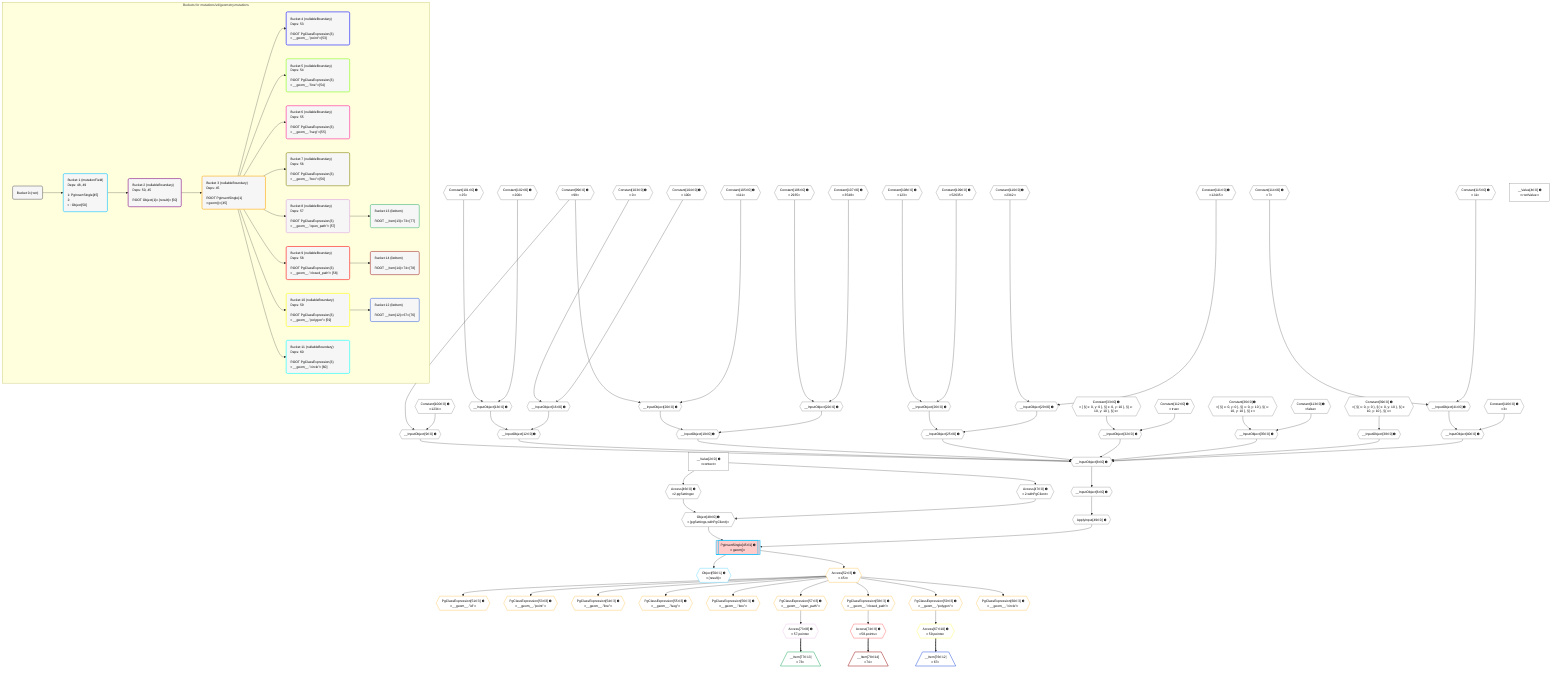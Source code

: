 %%{init: {'themeVariables': { 'fontSize': '12px'}}}%%
graph TD
    classDef path fill:#eee,stroke:#000,color:#000
    classDef plan fill:#fff,stroke-width:1px,color:#000
    classDef itemplan fill:#fff,stroke-width:2px,color:#000
    classDef unbatchedplan fill:#dff,stroke-width:1px,color:#000
    classDef sideeffectplan fill:#fcc,stroke-width:2px,color:#000
    classDef bucket fill:#f6f6f6,color:#000,stroke-width:2px,text-align:left

    subgraph "Buckets for mutations/v4/geometry.mutations"
    Bucket0("Bucket 0 (root)"):::bucket
    Bucket1("Bucket 1 (mutationField)<br />Deps: 48, 49<br /><br />1: PgInsertSingle[45]<br />2: <br />ᐳ: Object[50]"):::bucket
    Bucket2("Bucket 2 (nullableBoundary)<br />Deps: 50, 45<br /><br />ROOT Object{1}ᐸ{result}ᐳ[50]"):::bucket
    Bucket3("Bucket 3 (nullableBoundary)<br />Deps: 45<br /><br />ROOT PgInsertSingle{1}ᐸgeom()ᐳ[45]"):::bucket
    Bucket4("Bucket 4 (nullableBoundary)<br />Deps: 53<br /><br />ROOT PgClassExpression{3}ᐸ__geom__.”point”ᐳ[53]"):::bucket
    Bucket5("Bucket 5 (nullableBoundary)<br />Deps: 54<br /><br />ROOT PgClassExpression{3}ᐸ__geom__.”line”ᐳ[54]"):::bucket
    Bucket6("Bucket 6 (nullableBoundary)<br />Deps: 55<br /><br />ROOT PgClassExpression{3}ᐸ__geom__.”lseg”ᐳ[55]"):::bucket
    Bucket7("Bucket 7 (nullableBoundary)<br />Deps: 56<br /><br />ROOT PgClassExpression{3}ᐸ__geom__.”box”ᐳ[56]"):::bucket
    Bucket8("Bucket 8 (nullableBoundary)<br />Deps: 57<br /><br />ROOT PgClassExpression{3}ᐸ__geom__.”open_path”ᐳ[57]"):::bucket
    Bucket9("Bucket 9 (nullableBoundary)<br />Deps: 58<br /><br />ROOT PgClassExpression{3}ᐸ__geom__.”closed_path”ᐳ[58]"):::bucket
    Bucket10("Bucket 10 (nullableBoundary)<br />Deps: 59<br /><br />ROOT PgClassExpression{3}ᐸ__geom__.”polygon”ᐳ[59]"):::bucket
    Bucket11("Bucket 11 (nullableBoundary)<br />Deps: 60<br /><br />ROOT PgClassExpression{3}ᐸ__geom__.”circle”ᐳ[60]"):::bucket
    Bucket12("Bucket 12 (listItem)<br /><br />ROOT __Item{12}ᐸ67ᐳ[76]"):::bucket
    Bucket13("Bucket 13 (listItem)<br /><br />ROOT __Item{13}ᐸ73ᐳ[77]"):::bucket
    Bucket14("Bucket 14 (listItem)<br /><br />ROOT __Item{14}ᐸ74ᐳ[78]"):::bucket
    end
    Bucket0 --> Bucket1
    Bucket1 --> Bucket2
    Bucket2 --> Bucket3
    Bucket3 --> Bucket4 & Bucket5 & Bucket6 & Bucket7 & Bucket8 & Bucket9 & Bucket10 & Bucket11
    Bucket8 --> Bucket13
    Bucket9 --> Bucket14
    Bucket10 --> Bucket12

    %% plan dependencies
    __InputObject8{{"__InputObject[8∈0] ➊"}}:::plan
    __InputObject9{{"__InputObject[9∈0] ➊"}}:::plan
    __InputObject12{{"__InputObject[12∈0] ➊"}}:::plan
    __InputObject19{{"__InputObject[19∈0] ➊"}}:::plan
    __InputObject25{{"__InputObject[25∈0] ➊"}}:::plan
    __InputObject32{{"__InputObject[32∈0] ➊"}}:::plan
    __InputObject35{{"__InputObject[35∈0] ➊"}}:::plan
    __InputObject38{{"__InputObject[38∈0] ➊"}}:::plan
    __InputObject40{{"__InputObject[40∈0] ➊"}}:::plan
    __InputObject9 & __InputObject12 & __InputObject19 & __InputObject25 & __InputObject32 & __InputObject35 & __InputObject38 & __InputObject40 --> __InputObject8
    __InputObject6{{"__InputObject[6∈0] ➊"}}:::plan
    __InputObject8 --> __InputObject6
    Constant99{{"Constant[99∈0] ➊<br />ᐸ99ᐳ"}}:::plan
    Constant100{{"Constant[100∈0] ➊<br />ᐸ1234ᐳ"}}:::plan
    Constant99 & Constant100 --> __InputObject9
    __InputObject13{{"__InputObject[13∈0] ➊"}}:::plan
    __InputObject16{{"__InputObject[16∈0] ➊"}}:::plan
    __InputObject13 & __InputObject16 --> __InputObject12
    Constant101{{"Constant[101∈0] ➊<br />ᐸ25ᐳ"}}:::plan
    Constant102{{"Constant[102∈0] ➊<br />ᐸ200ᐳ"}}:::plan
    Constant101 & Constant102 --> __InputObject13
    Constant103{{"Constant[103∈0] ➊<br />ᐸ0ᐳ"}}:::plan
    Constant104{{"Constant[104∈0] ➊<br />ᐸ100ᐳ"}}:::plan
    Constant103 & Constant104 --> __InputObject16
    __InputObject20{{"__InputObject[20∈0] ➊"}}:::plan
    __InputObject22{{"__InputObject[22∈0] ➊"}}:::plan
    __InputObject20 & __InputObject22 --> __InputObject19
    Constant105{{"Constant[105∈0] ➊<br />ᐸ111ᐳ"}}:::plan
    Constant99 & Constant105 --> __InputObject20
    Constant106{{"Constant[106∈0] ➊<br />ᐸ2935ᐳ"}}:::plan
    Constant107{{"Constant[107∈0] ➊<br />ᐸ3548ᐳ"}}:::plan
    Constant106 & Constant107 --> __InputObject22
    __InputObject26{{"__InputObject[26∈0] ➊"}}:::plan
    __InputObject29{{"__InputObject[29∈0] ➊"}}:::plan
    __InputObject26 & __InputObject29 --> __InputObject25
    Constant108{{"Constant[108∈0] ➊<br />ᐸ123ᐳ"}}:::plan
    Constant109{{"Constant[109∈0] ➊<br />ᐸ52635ᐳ"}}:::plan
    Constant108 & Constant109 --> __InputObject26
    Constant110{{"Constant[110∈0] ➊<br />ᐸ2342ᐳ"}}:::plan
    Constant111{{"Constant[111∈0] ➊<br />ᐸ12445ᐳ"}}:::plan
    Constant110 & Constant111 --> __InputObject29
    Constant33{{"Constant[33∈0] ➊<br />ᐸ[ §{ x: 0, y: 0 }, §{ x: 0, y: 10 }, §{ x: 10, y: 10 }, §{ xᐳ"}}:::plan
    Constant112{{"Constant[112∈0] ➊<br />ᐸtrueᐳ"}}:::plan
    Constant33 & Constant112 --> __InputObject32
    Constant36{{"Constant[36∈0] ➊<br />ᐸ[ §{ x: 0, y: 0 }, §{ x: 0, y: 10 }, §{ x: 10, y: 10 }, §{ xᐳ"}}:::plan
    Constant113{{"Constant[113∈0] ➊<br />ᐸfalseᐳ"}}:::plan
    Constant36 & Constant113 --> __InputObject35
    __InputObject41{{"__InputObject[41∈0] ➊"}}:::plan
    Constant116{{"Constant[116∈0] ➊<br />ᐸ3ᐳ"}}:::plan
    __InputObject41 & Constant116 --> __InputObject40
    Constant114{{"Constant[114∈0] ➊<br />ᐸ7ᐳ"}}:::plan
    Constant115{{"Constant[115∈0] ➊<br />ᐸ11ᐳ"}}:::plan
    Constant114 & Constant115 --> __InputObject41
    Object48{{"Object[48∈0] ➊<br />ᐸ{pgSettings,withPgClient}ᐳ"}}:::plan
    Access46{{"Access[46∈0] ➊<br />ᐸ2.pgSettingsᐳ"}}:::plan
    Access47{{"Access[47∈0] ➊<br />ᐸ2.withPgClientᐳ"}}:::plan
    Access46 & Access47 --> Object48
    Constant39{{"Constant[39∈0] ➊<br />ᐸ[ §{ x: 0, y: 0 }, §{ x: 0, y: 10 }, §{ x: 10, y: 10 }, §{ xᐳ"}}:::plan
    Constant39 --> __InputObject38
    __Value2["__Value[2∈0] ➊<br />ᐸcontextᐳ"]:::plan
    __Value2 --> Access46
    __Value2 --> Access47
    ApplyInput49{{"ApplyInput[49∈0] ➊"}}:::plan
    __InputObject6 --> ApplyInput49
    __Value4["__Value[4∈0] ➊<br />ᐸrootValueᐳ"]:::plan
    PgInsertSingle45[["PgInsertSingle[45∈1] ➊<br />ᐸgeom()ᐳ"]]:::sideeffectplan
    Object48 & ApplyInput49 --> PgInsertSingle45
    Object50{{"Object[50∈1] ➊<br />ᐸ{result}ᐳ"}}:::plan
    PgInsertSingle45 --> Object50
    PgClassExpression51{{"PgClassExpression[51∈3] ➊<br />ᐸ__geom__.”id”ᐳ"}}:::plan
    Access52{{"Access[52∈3] ➊<br />ᐸ45.tᐳ"}}:::plan
    Access52 --> PgClassExpression51
    PgInsertSingle45 --> Access52
    PgClassExpression53{{"PgClassExpression[53∈3] ➊<br />ᐸ__geom__.”point”ᐳ"}}:::plan
    Access52 --> PgClassExpression53
    PgClassExpression54{{"PgClassExpression[54∈3] ➊<br />ᐸ__geom__.”line”ᐳ"}}:::plan
    Access52 --> PgClassExpression54
    PgClassExpression55{{"PgClassExpression[55∈3] ➊<br />ᐸ__geom__.”lseg”ᐳ"}}:::plan
    Access52 --> PgClassExpression55
    PgClassExpression56{{"PgClassExpression[56∈3] ➊<br />ᐸ__geom__.”box”ᐳ"}}:::plan
    Access52 --> PgClassExpression56
    PgClassExpression57{{"PgClassExpression[57∈3] ➊<br />ᐸ__geom__.”open_path”ᐳ"}}:::plan
    Access52 --> PgClassExpression57
    PgClassExpression58{{"PgClassExpression[58∈3] ➊<br />ᐸ__geom__.”closed_path”ᐳ"}}:::plan
    Access52 --> PgClassExpression58
    PgClassExpression59{{"PgClassExpression[59∈3] ➊<br />ᐸ__geom__.”polygon”ᐳ"}}:::plan
    Access52 --> PgClassExpression59
    PgClassExpression60{{"PgClassExpression[60∈3] ➊<br />ᐸ__geom__.”circle”ᐳ"}}:::plan
    Access52 --> PgClassExpression60
    Access73{{"Access[73∈8] ➊<br />ᐸ57.pointsᐳ"}}:::plan
    PgClassExpression57 --> Access73
    Access74{{"Access[74∈9] ➊<br />ᐸ58.pointsᐳ"}}:::plan
    PgClassExpression58 --> Access74
    Access67{{"Access[67∈10] ➊<br />ᐸ59.pointsᐳ"}}:::plan
    PgClassExpression59 --> Access67
    __Item76[/"__Item[76∈12]<br />ᐸ67ᐳ"\]:::itemplan
    Access67 ==> __Item76
    __Item77[/"__Item[77∈13]<br />ᐸ73ᐳ"\]:::itemplan
    Access73 ==> __Item77
    __Item78[/"__Item[78∈14]<br />ᐸ74ᐳ"\]:::itemplan
    Access74 ==> __Item78

    %% define steps
    classDef bucket0 stroke:#696969
    class Bucket0,__Value2,__Value4,__InputObject6,__InputObject8,__InputObject9,__InputObject12,__InputObject13,__InputObject16,__InputObject19,__InputObject20,__InputObject22,__InputObject25,__InputObject26,__InputObject29,__InputObject32,Constant33,__InputObject35,Constant36,__InputObject38,Constant39,__InputObject40,__InputObject41,Access46,Access47,Object48,ApplyInput49,Constant99,Constant100,Constant101,Constant102,Constant103,Constant104,Constant105,Constant106,Constant107,Constant108,Constant109,Constant110,Constant111,Constant112,Constant113,Constant114,Constant115,Constant116 bucket0
    classDef bucket1 stroke:#00bfff
    class Bucket1,PgInsertSingle45,Object50 bucket1
    classDef bucket2 stroke:#7f007f
    class Bucket2 bucket2
    classDef bucket3 stroke:#ffa500
    class Bucket3,PgClassExpression51,Access52,PgClassExpression53,PgClassExpression54,PgClassExpression55,PgClassExpression56,PgClassExpression57,PgClassExpression58,PgClassExpression59,PgClassExpression60 bucket3
    classDef bucket4 stroke:#0000ff
    class Bucket4 bucket4
    classDef bucket5 stroke:#7fff00
    class Bucket5 bucket5
    classDef bucket6 stroke:#ff1493
    class Bucket6 bucket6
    classDef bucket7 stroke:#808000
    class Bucket7 bucket7
    classDef bucket8 stroke:#dda0dd
    class Bucket8,Access73 bucket8
    classDef bucket9 stroke:#ff0000
    class Bucket9,Access74 bucket9
    classDef bucket10 stroke:#ffff00
    class Bucket10,Access67 bucket10
    classDef bucket11 stroke:#00ffff
    class Bucket11 bucket11
    classDef bucket12 stroke:#4169e1
    class Bucket12,__Item76 bucket12
    classDef bucket13 stroke:#3cb371
    class Bucket13,__Item77 bucket13
    classDef bucket14 stroke:#a52a2a
    class Bucket14,__Item78 bucket14